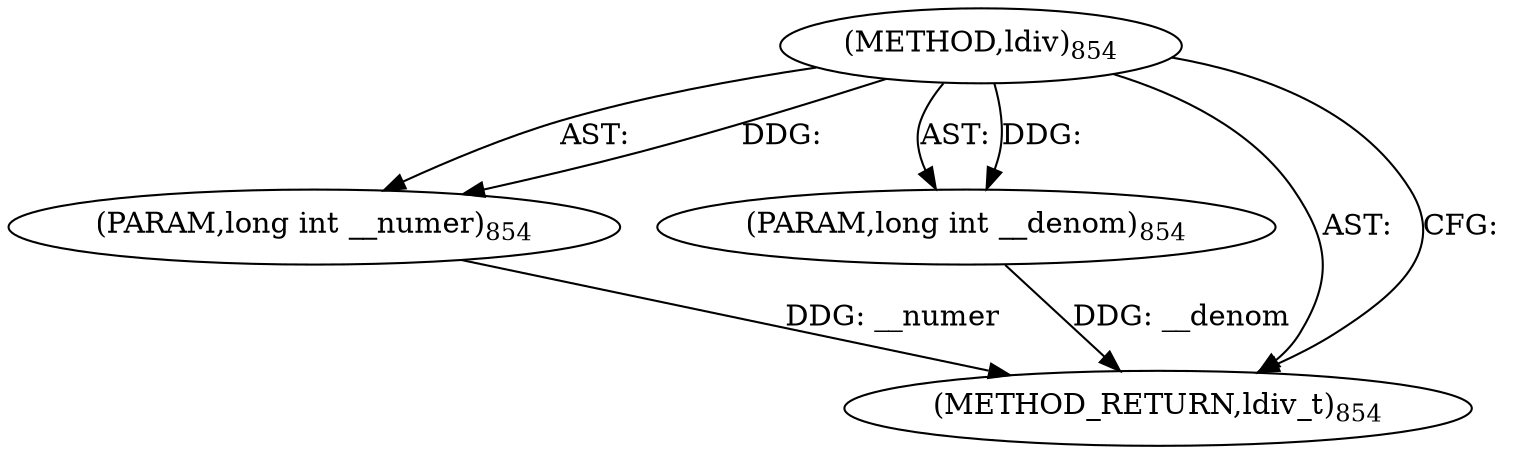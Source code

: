 digraph "ldiv" {  
"4854" [label = <(METHOD,ldiv)<SUB>854</SUB>> ]
"4855" [label = <(PARAM,long int __numer)<SUB>854</SUB>> ]
"4856" [label = <(PARAM,long int __denom)<SUB>854</SUB>> ]
"4857" [label = <(METHOD_RETURN,ldiv_t)<SUB>854</SUB>> ]
  "4854" -> "4855"  [ label = "AST: "] 
  "4854" -> "4856"  [ label = "AST: "] 
  "4854" -> "4857"  [ label = "AST: "] 
  "4854" -> "4857"  [ label = "CFG: "] 
  "4855" -> "4857"  [ label = "DDG: __numer"] 
  "4856" -> "4857"  [ label = "DDG: __denom"] 
  "4854" -> "4855"  [ label = "DDG: "] 
  "4854" -> "4856"  [ label = "DDG: "] 
}
